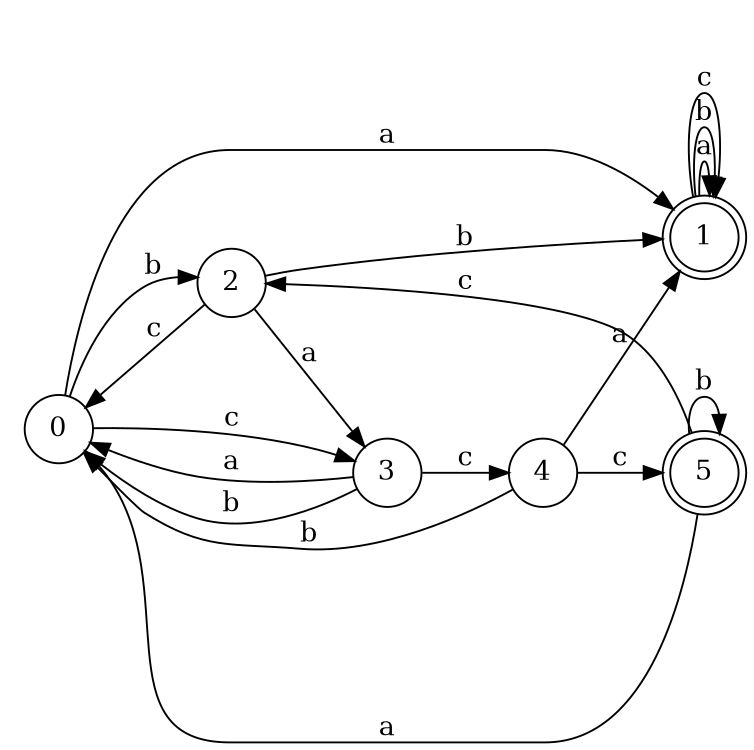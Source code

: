 digraph n5_4 {
__start0 [label="" shape="none"];

rankdir=LR;
size="8,5";

s0 [style="filled", color="black", fillcolor="white" shape="circle", label="0"];
s1 [style="rounded,filled", color="black", fillcolor="white" shape="doublecircle", label="1"];
s2 [style="filled", color="black", fillcolor="white" shape="circle", label="2"];
s3 [style="filled", color="black", fillcolor="white" shape="circle", label="3"];
s4 [style="filled", color="black", fillcolor="white" shape="circle", label="4"];
s5 [style="rounded,filled", color="black", fillcolor="white" shape="doublecircle", label="5"];
s0 -> s1 [label="a"];
s0 -> s2 [label="b"];
s0 -> s3 [label="c"];
s1 -> s1 [label="a"];
s1 -> s1 [label="b"];
s1 -> s1 [label="c"];
s2 -> s3 [label="a"];
s2 -> s1 [label="b"];
s2 -> s0 [label="c"];
s3 -> s0 [label="a"];
s3 -> s0 [label="b"];
s3 -> s4 [label="c"];
s4 -> s1 [label="a"];
s4 -> s0 [label="b"];
s4 -> s5 [label="c"];
s5 -> s0 [label="a"];
s5 -> s5 [label="b"];
s5 -> s2 [label="c"];

}